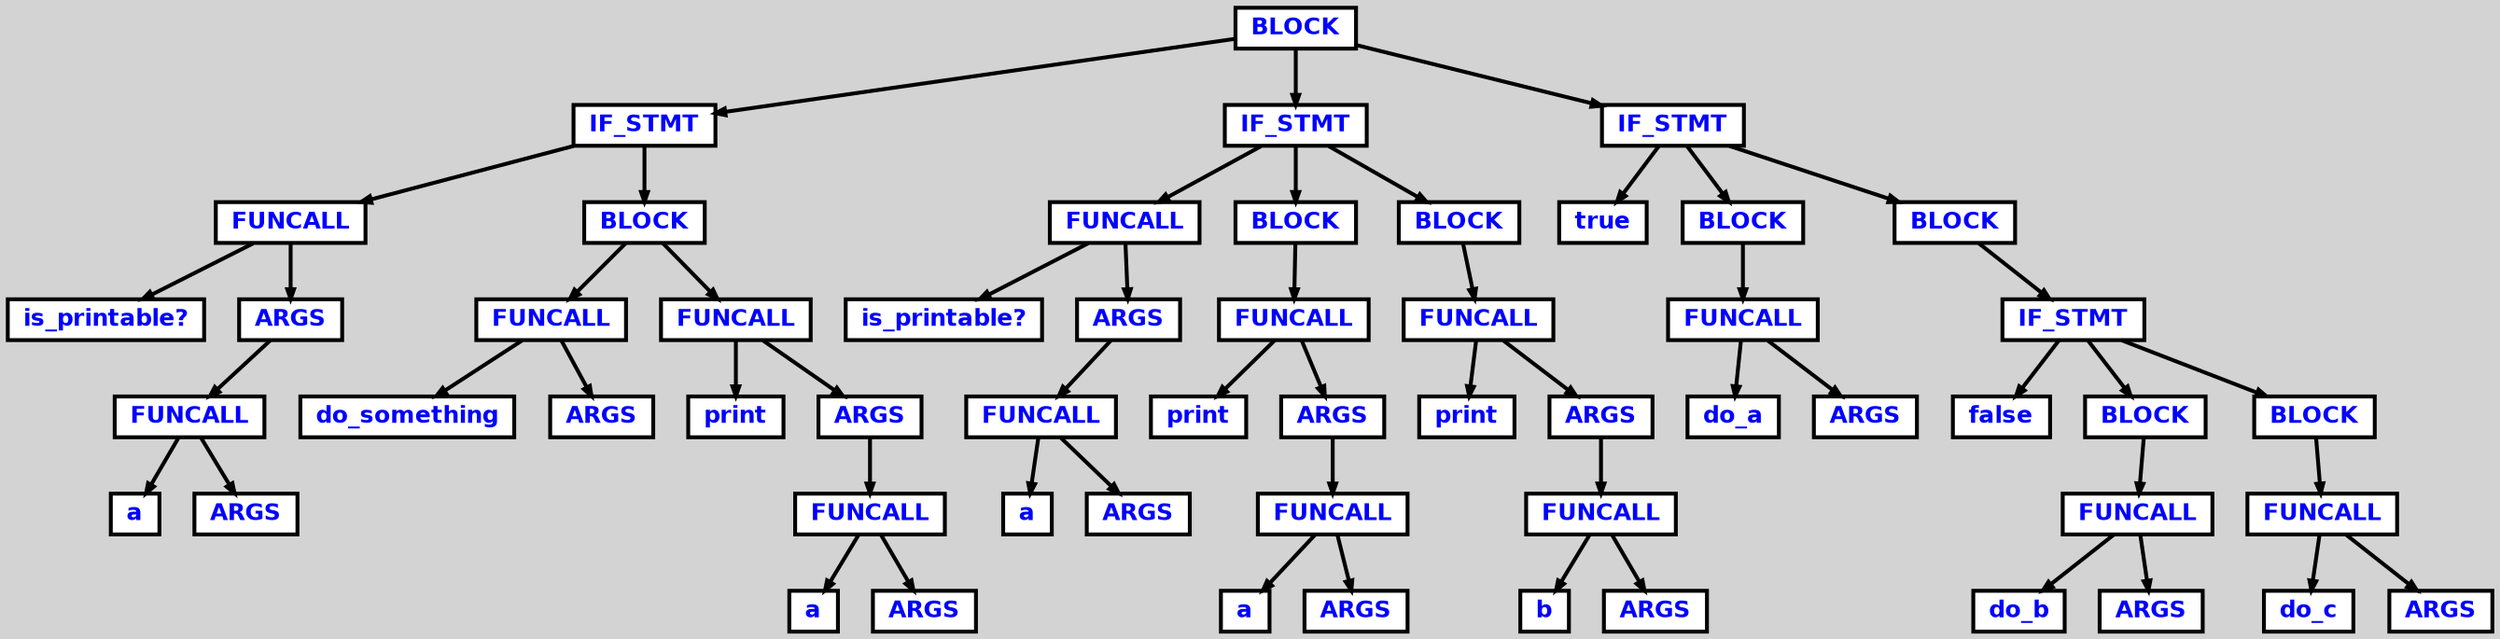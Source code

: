 digraph {

	ordering=out;
	ranksep=.4;
	bgcolor="lightgrey"; node [shape=box, fixedsize=false, fontsize=12, fontname="Helvetica-bold", fontcolor="blue"
		width=.25, height=.25, color="black", fillcolor="white", style="filled, solid, bold"];
	edge [arrowsize=.5, color="black", style="bold"]

  n0 [label="BLOCK"];
  n1 [label="IF_STMT"];
  n1 [label="IF_STMT"];
  n2 [label="FUNCALL"];
  n2 [label="FUNCALL"];
  n3 [label="is_printable?"];
  n4 [label="ARGS"];
  n4 [label="ARGS"];
  n5 [label="FUNCALL"];
  n5 [label="FUNCALL"];
  n6 [label="a"];
  n7 [label="ARGS"];
  n8 [label="BLOCK"];
  n8 [label="BLOCK"];
  n9 [label="FUNCALL"];
  n9 [label="FUNCALL"];
  n10 [label="do_something"];
  n11 [label="ARGS"];
  n12 [label="FUNCALL"];
  n12 [label="FUNCALL"];
  n13 [label="print"];
  n14 [label="ARGS"];
  n14 [label="ARGS"];
  n15 [label="FUNCALL"];
  n15 [label="FUNCALL"];
  n16 [label="a"];
  n17 [label="ARGS"];
  n18 [label="IF_STMT"];
  n18 [label="IF_STMT"];
  n19 [label="FUNCALL"];
  n19 [label="FUNCALL"];
  n20 [label="is_printable?"];
  n21 [label="ARGS"];
  n21 [label="ARGS"];
  n22 [label="FUNCALL"];
  n22 [label="FUNCALL"];
  n23 [label="a"];
  n24 [label="ARGS"];
  n25 [label="BLOCK"];
  n25 [label="BLOCK"];
  n26 [label="FUNCALL"];
  n26 [label="FUNCALL"];
  n27 [label="print"];
  n28 [label="ARGS"];
  n28 [label="ARGS"];
  n29 [label="FUNCALL"];
  n29 [label="FUNCALL"];
  n30 [label="a"];
  n31 [label="ARGS"];
  n32 [label="BLOCK"];
  n32 [label="BLOCK"];
  n33 [label="FUNCALL"];
  n33 [label="FUNCALL"];
  n34 [label="print"];
  n35 [label="ARGS"];
  n35 [label="ARGS"];
  n36 [label="FUNCALL"];
  n36 [label="FUNCALL"];
  n37 [label="b"];
  n38 [label="ARGS"];
  n39 [label="IF_STMT"];
  n39 [label="IF_STMT"];
  n40 [label="true"];
  n41 [label="BLOCK"];
  n41 [label="BLOCK"];
  n42 [label="FUNCALL"];
  n42 [label="FUNCALL"];
  n43 [label="do_a"];
  n44 [label="ARGS"];
  n45 [label="BLOCK"];
  n45 [label="BLOCK"];
  n46 [label="IF_STMT"];
  n46 [label="IF_STMT"];
  n47 [label="false"];
  n48 [label="BLOCK"];
  n48 [label="BLOCK"];
  n49 [label="FUNCALL"];
  n49 [label="FUNCALL"];
  n50 [label="do_b"];
  n51 [label="ARGS"];
  n52 [label="BLOCK"];
  n52 [label="BLOCK"];
  n53 [label="FUNCALL"];
  n53 [label="FUNCALL"];
  n54 [label="do_c"];
  n55 [label="ARGS"];

  n0 -> n1 // "BLOCK" -> "IF_STMT"
  n1 -> n2 // "IF_STMT" -> "FUNCALL"
  n2 -> n3 // "FUNCALL" -> "is_printable?"
  n2 -> n4 // "FUNCALL" -> "ARGS"
  n4 -> n5 // "ARGS" -> "FUNCALL"
  n5 -> n6 // "FUNCALL" -> "a"
  n5 -> n7 // "FUNCALL" -> "ARGS"
  n1 -> n8 // "IF_STMT" -> "BLOCK"
  n8 -> n9 // "BLOCK" -> "FUNCALL"
  n9 -> n10 // "FUNCALL" -> "do_something"
  n9 -> n11 // "FUNCALL" -> "ARGS"
  n8 -> n12 // "BLOCK" -> "FUNCALL"
  n12 -> n13 // "FUNCALL" -> "print"
  n12 -> n14 // "FUNCALL" -> "ARGS"
  n14 -> n15 // "ARGS" -> "FUNCALL"
  n15 -> n16 // "FUNCALL" -> "a"
  n15 -> n17 // "FUNCALL" -> "ARGS"
  n0 -> n18 // "BLOCK" -> "IF_STMT"
  n18 -> n19 // "IF_STMT" -> "FUNCALL"
  n19 -> n20 // "FUNCALL" -> "is_printable?"
  n19 -> n21 // "FUNCALL" -> "ARGS"
  n21 -> n22 // "ARGS" -> "FUNCALL"
  n22 -> n23 // "FUNCALL" -> "a"
  n22 -> n24 // "FUNCALL" -> "ARGS"
  n18 -> n25 // "IF_STMT" -> "BLOCK"
  n25 -> n26 // "BLOCK" -> "FUNCALL"
  n26 -> n27 // "FUNCALL" -> "print"
  n26 -> n28 // "FUNCALL" -> "ARGS"
  n28 -> n29 // "ARGS" -> "FUNCALL"
  n29 -> n30 // "FUNCALL" -> "a"
  n29 -> n31 // "FUNCALL" -> "ARGS"
  n18 -> n32 // "IF_STMT" -> "BLOCK"
  n32 -> n33 // "BLOCK" -> "FUNCALL"
  n33 -> n34 // "FUNCALL" -> "print"
  n33 -> n35 // "FUNCALL" -> "ARGS"
  n35 -> n36 // "ARGS" -> "FUNCALL"
  n36 -> n37 // "FUNCALL" -> "b"
  n36 -> n38 // "FUNCALL" -> "ARGS"
  n0 -> n39 // "BLOCK" -> "IF_STMT"
  n39 -> n40 // "IF_STMT" -> "true"
  n39 -> n41 // "IF_STMT" -> "BLOCK"
  n41 -> n42 // "BLOCK" -> "FUNCALL"
  n42 -> n43 // "FUNCALL" -> "do_a"
  n42 -> n44 // "FUNCALL" -> "ARGS"
  n39 -> n45 // "IF_STMT" -> "BLOCK"
  n45 -> n46 // "BLOCK" -> "IF_STMT"
  n46 -> n47 // "IF_STMT" -> "false"
  n46 -> n48 // "IF_STMT" -> "BLOCK"
  n48 -> n49 // "BLOCK" -> "FUNCALL"
  n49 -> n50 // "FUNCALL" -> "do_b"
  n49 -> n51 // "FUNCALL" -> "ARGS"
  n46 -> n52 // "IF_STMT" -> "BLOCK"
  n52 -> n53 // "BLOCK" -> "FUNCALL"
  n53 -> n54 // "FUNCALL" -> "do_c"
  n53 -> n55 // "FUNCALL" -> "ARGS"

}

